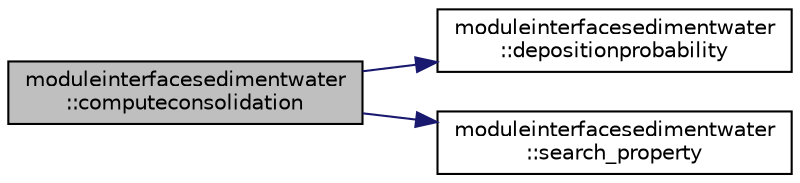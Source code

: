 digraph "moduleinterfacesedimentwater::computeconsolidation"
{
 // LATEX_PDF_SIZE
  edge [fontname="Helvetica",fontsize="10",labelfontname="Helvetica",labelfontsize="10"];
  node [fontname="Helvetica",fontsize="10",shape=record];
  rankdir="LR";
  Node1 [label="moduleinterfacesedimentwater\l::computeconsolidation",height=0.2,width=0.4,color="black", fillcolor="grey75", style="filled", fontcolor="black",tooltip=" "];
  Node1 -> Node2 [color="midnightblue",fontsize="10",style="solid"];
  Node2 [label="moduleinterfacesedimentwater\l::depositionprobability",height=0.2,width=0.4,color="black", fillcolor="white", style="filled",URL="$namespacemoduleinterfacesedimentwater.html#a0e44cb6bef52ac05cfb4ad24e8715a5d",tooltip=" "];
  Node1 -> Node3 [color="midnightblue",fontsize="10",style="solid"];
  Node3 [label="moduleinterfacesedimentwater\l::search_property",height=0.2,width=0.4,color="black", fillcolor="white", style="filled",URL="$namespacemoduleinterfacesedimentwater.html#ae241bc3d883ac6be0459ecc4b5128d68",tooltip=" "];
}
